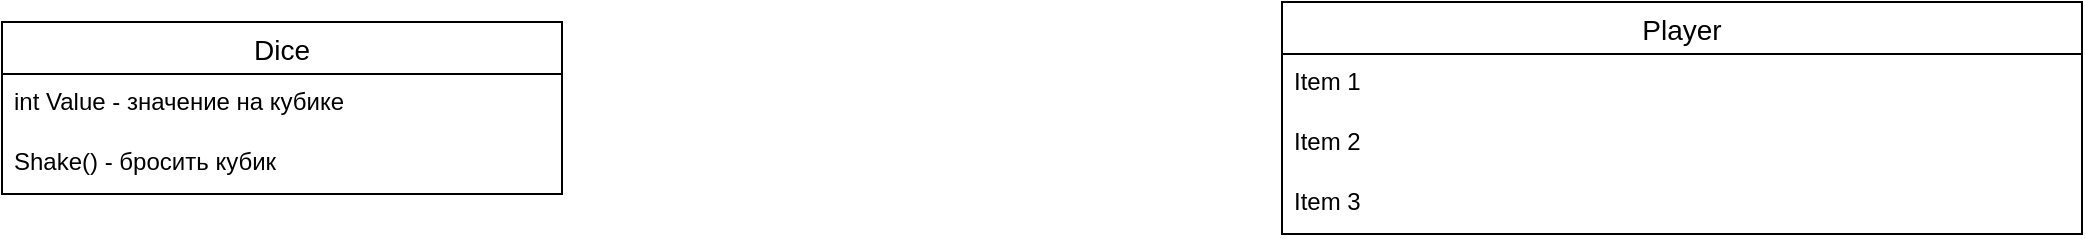 <mxfile version="24.7.16">
  <diagram name="Page-1" id="e56a1550-8fbb-45ad-956c-1786394a9013">
    <mxGraphModel dx="1451" dy="781" grid="1" gridSize="10" guides="1" tooltips="1" connect="1" arrows="1" fold="1" page="1" pageScale="1" pageWidth="1100" pageHeight="850" background="none" math="0" shadow="0">
      <root>
        <mxCell id="0" />
        <mxCell id="1" parent="0" />
        <mxCell id="3ZCuMvAgLJN2T8h-9Ba0-1" value="Dice" style="swimlane;fontStyle=0;childLayout=stackLayout;horizontal=1;startSize=26;horizontalStack=0;resizeParent=1;resizeParentMax=0;resizeLast=0;collapsible=1;marginBottom=0;align=center;fontSize=14;" vertex="1" parent="1">
          <mxGeometry x="40" y="170" width="280" height="86" as="geometry" />
        </mxCell>
        <mxCell id="3ZCuMvAgLJN2T8h-9Ba0-2" value="int Value - значение на кубике" style="text;strokeColor=none;fillColor=none;spacingLeft=4;spacingRight=4;overflow=hidden;rotatable=0;points=[[0,0.5],[1,0.5]];portConstraint=eastwest;fontSize=12;whiteSpace=wrap;html=1;" vertex="1" parent="3ZCuMvAgLJN2T8h-9Ba0-1">
          <mxGeometry y="26" width="280" height="30" as="geometry" />
        </mxCell>
        <mxCell id="3ZCuMvAgLJN2T8h-9Ba0-3" value="Shake() - бросить кубик" style="text;strokeColor=none;fillColor=none;spacingLeft=4;spacingRight=4;overflow=hidden;rotatable=0;points=[[0,0.5],[1,0.5]];portConstraint=eastwest;fontSize=12;whiteSpace=wrap;html=1;" vertex="1" parent="3ZCuMvAgLJN2T8h-9Ba0-1">
          <mxGeometry y="56" width="280" height="30" as="geometry" />
        </mxCell>
        <mxCell id="3ZCuMvAgLJN2T8h-9Ba0-5" value="Player" style="swimlane;fontStyle=0;childLayout=stackLayout;horizontal=1;startSize=26;horizontalStack=0;resizeParent=1;resizeParentMax=0;resizeLast=0;collapsible=1;marginBottom=0;align=center;fontSize=14;" vertex="1" parent="1">
          <mxGeometry x="680" y="160" width="400" height="116" as="geometry" />
        </mxCell>
        <mxCell id="3ZCuMvAgLJN2T8h-9Ba0-6" value="Item 1" style="text;strokeColor=none;fillColor=none;spacingLeft=4;spacingRight=4;overflow=hidden;rotatable=0;points=[[0,0.5],[1,0.5]];portConstraint=eastwest;fontSize=12;whiteSpace=wrap;html=1;" vertex="1" parent="3ZCuMvAgLJN2T8h-9Ba0-5">
          <mxGeometry y="26" width="400" height="30" as="geometry" />
        </mxCell>
        <mxCell id="3ZCuMvAgLJN2T8h-9Ba0-7" value="Item 2" style="text;strokeColor=none;fillColor=none;spacingLeft=4;spacingRight=4;overflow=hidden;rotatable=0;points=[[0,0.5],[1,0.5]];portConstraint=eastwest;fontSize=12;whiteSpace=wrap;html=1;" vertex="1" parent="3ZCuMvAgLJN2T8h-9Ba0-5">
          <mxGeometry y="56" width="400" height="30" as="geometry" />
        </mxCell>
        <mxCell id="3ZCuMvAgLJN2T8h-9Ba0-8" value="Item 3" style="text;strokeColor=none;fillColor=none;spacingLeft=4;spacingRight=4;overflow=hidden;rotatable=0;points=[[0,0.5],[1,0.5]];portConstraint=eastwest;fontSize=12;whiteSpace=wrap;html=1;" vertex="1" parent="3ZCuMvAgLJN2T8h-9Ba0-5">
          <mxGeometry y="86" width="400" height="30" as="geometry" />
        </mxCell>
      </root>
    </mxGraphModel>
  </diagram>
</mxfile>
